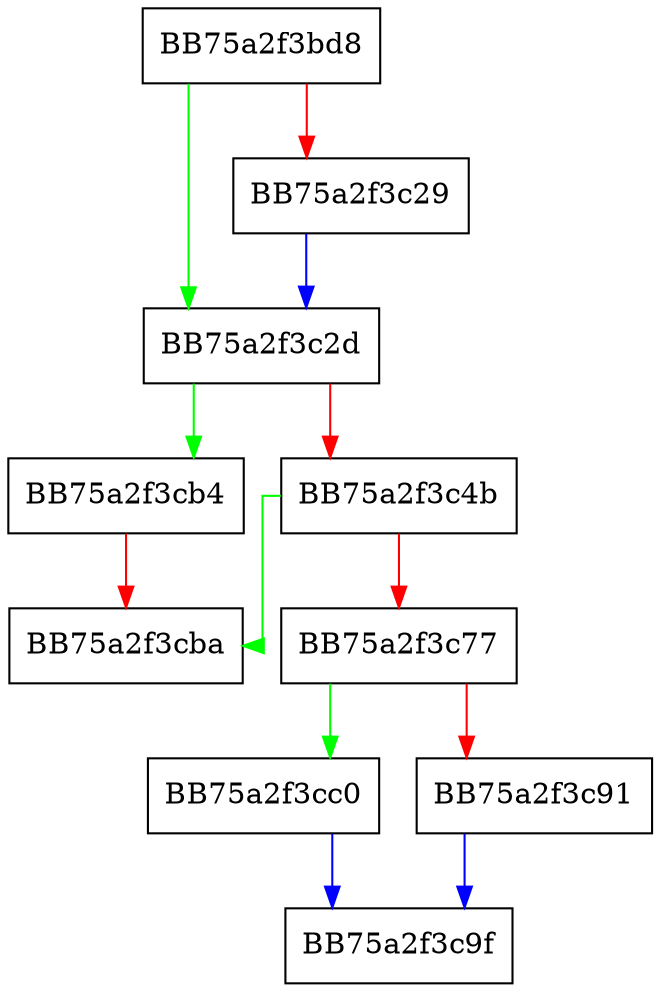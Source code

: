 digraph _Init {
  node [shape="box"];
  graph [splines=ortho];
  BB75a2f3bd8 -> BB75a2f3c2d [color="green"];
  BB75a2f3bd8 -> BB75a2f3c29 [color="red"];
  BB75a2f3c29 -> BB75a2f3c2d [color="blue"];
  BB75a2f3c2d -> BB75a2f3cb4 [color="green"];
  BB75a2f3c2d -> BB75a2f3c4b [color="red"];
  BB75a2f3c4b -> BB75a2f3cba [color="green"];
  BB75a2f3c4b -> BB75a2f3c77 [color="red"];
  BB75a2f3c77 -> BB75a2f3cc0 [color="green"];
  BB75a2f3c77 -> BB75a2f3c91 [color="red"];
  BB75a2f3c91 -> BB75a2f3c9f [color="blue"];
  BB75a2f3cb4 -> BB75a2f3cba [color="red"];
  BB75a2f3cc0 -> BB75a2f3c9f [color="blue"];
}